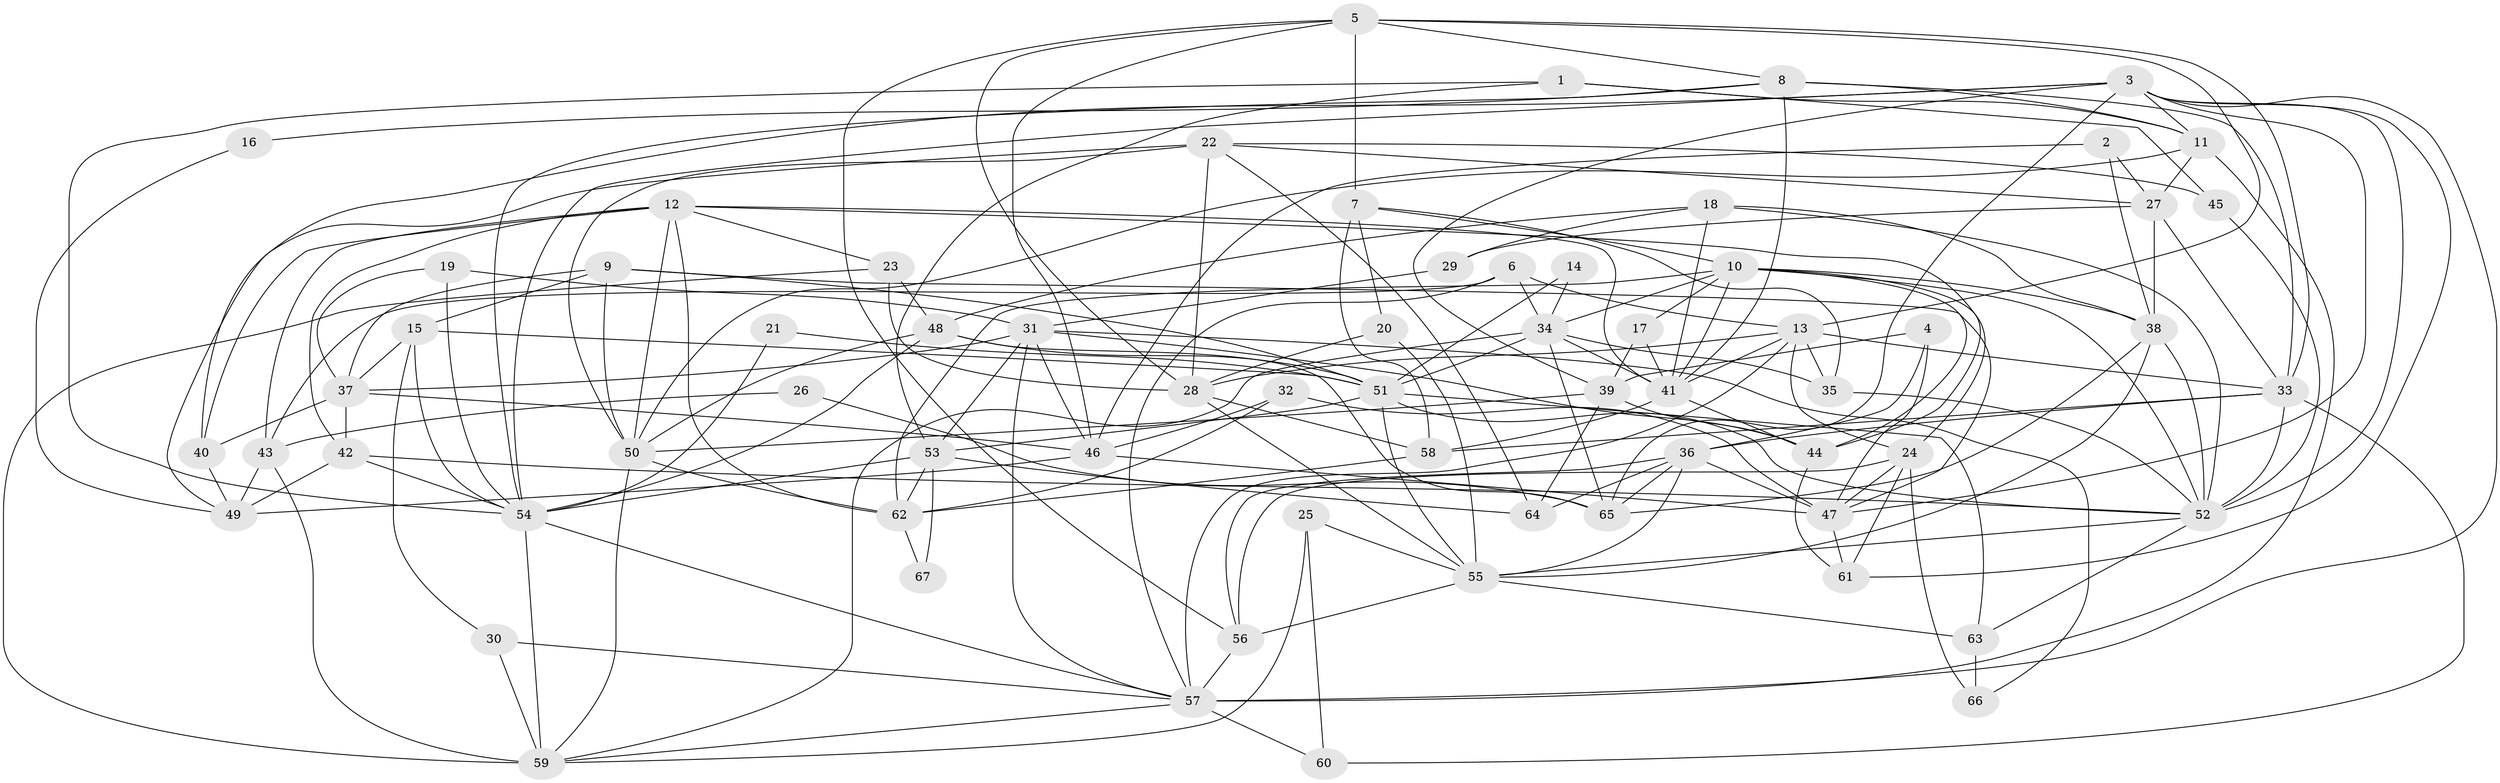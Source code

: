 // original degree distribution, {4: 0.2462686567164179, 2: 0.11940298507462686, 3: 0.30597014925373134, 7: 0.03731343283582089, 6: 0.09701492537313433, 5: 0.1791044776119403, 8: 0.014925373134328358}
// Generated by graph-tools (version 1.1) at 2025/26/03/09/25 03:26:11]
// undirected, 67 vertices, 188 edges
graph export_dot {
graph [start="1"]
  node [color=gray90,style=filled];
  1;
  2;
  3;
  4;
  5;
  6;
  7;
  8;
  9;
  10;
  11;
  12;
  13;
  14;
  15;
  16;
  17;
  18;
  19;
  20;
  21;
  22;
  23;
  24;
  25;
  26;
  27;
  28;
  29;
  30;
  31;
  32;
  33;
  34;
  35;
  36;
  37;
  38;
  39;
  40;
  41;
  42;
  43;
  44;
  45;
  46;
  47;
  48;
  49;
  50;
  51;
  52;
  53;
  54;
  55;
  56;
  57;
  58;
  59;
  60;
  61;
  62;
  63;
  64;
  65;
  66;
  67;
  1 -- 11 [weight=1.0];
  1 -- 45 [weight=1.0];
  1 -- 53 [weight=1.0];
  1 -- 54 [weight=1.0];
  2 -- 27 [weight=1.0];
  2 -- 38 [weight=1.0];
  2 -- 46 [weight=1.0];
  3 -- 11 [weight=1.0];
  3 -- 39 [weight=1.0];
  3 -- 40 [weight=1.0];
  3 -- 47 [weight=1.0];
  3 -- 52 [weight=1.0];
  3 -- 54 [weight=2.0];
  3 -- 57 [weight=1.0];
  3 -- 61 [weight=1.0];
  3 -- 65 [weight=1.0];
  4 -- 36 [weight=1.0];
  4 -- 39 [weight=1.0];
  4 -- 47 [weight=1.0];
  5 -- 7 [weight=1.0];
  5 -- 8 [weight=1.0];
  5 -- 13 [weight=1.0];
  5 -- 28 [weight=1.0];
  5 -- 33 [weight=1.0];
  5 -- 46 [weight=1.0];
  5 -- 56 [weight=1.0];
  6 -- 13 [weight=1.0];
  6 -- 34 [weight=1.0];
  6 -- 43 [weight=1.0];
  6 -- 57 [weight=1.0];
  7 -- 10 [weight=1.0];
  7 -- 20 [weight=1.0];
  7 -- 35 [weight=1.0];
  7 -- 58 [weight=1.0];
  8 -- 11 [weight=2.0];
  8 -- 16 [weight=1.0];
  8 -- 33 [weight=1.0];
  8 -- 41 [weight=1.0];
  8 -- 54 [weight=1.0];
  9 -- 15 [weight=1.0];
  9 -- 37 [weight=1.0];
  9 -- 47 [weight=1.0];
  9 -- 50 [weight=1.0];
  9 -- 51 [weight=1.0];
  10 -- 17 [weight=1.0];
  10 -- 24 [weight=1.0];
  10 -- 34 [weight=1.0];
  10 -- 38 [weight=1.0];
  10 -- 41 [weight=1.0];
  10 -- 44 [weight=1.0];
  10 -- 52 [weight=1.0];
  10 -- 62 [weight=1.0];
  11 -- 27 [weight=1.0];
  11 -- 50 [weight=1.0];
  11 -- 57 [weight=1.0];
  12 -- 23 [weight=1.0];
  12 -- 40 [weight=1.0];
  12 -- 41 [weight=1.0];
  12 -- 42 [weight=1.0];
  12 -- 43 [weight=1.0];
  12 -- 44 [weight=1.0];
  12 -- 50 [weight=1.0];
  12 -- 62 [weight=1.0];
  13 -- 24 [weight=1.0];
  13 -- 28 [weight=1.0];
  13 -- 33 [weight=1.0];
  13 -- 35 [weight=1.0];
  13 -- 41 [weight=1.0];
  13 -- 57 [weight=1.0];
  14 -- 34 [weight=2.0];
  14 -- 51 [weight=1.0];
  15 -- 30 [weight=1.0];
  15 -- 37 [weight=1.0];
  15 -- 51 [weight=1.0];
  15 -- 54 [weight=1.0];
  16 -- 49 [weight=1.0];
  17 -- 39 [weight=1.0];
  17 -- 41 [weight=1.0];
  18 -- 29 [weight=1.0];
  18 -- 38 [weight=1.0];
  18 -- 41 [weight=1.0];
  18 -- 48 [weight=1.0];
  18 -- 52 [weight=2.0];
  19 -- 31 [weight=2.0];
  19 -- 37 [weight=1.0];
  19 -- 54 [weight=1.0];
  20 -- 28 [weight=1.0];
  20 -- 55 [weight=1.0];
  21 -- 51 [weight=1.0];
  21 -- 54 [weight=1.0];
  22 -- 27 [weight=1.0];
  22 -- 28 [weight=2.0];
  22 -- 45 [weight=1.0];
  22 -- 49 [weight=1.0];
  22 -- 50 [weight=1.0];
  22 -- 64 [weight=1.0];
  23 -- 28 [weight=1.0];
  23 -- 48 [weight=1.0];
  23 -- 59 [weight=1.0];
  24 -- 47 [weight=1.0];
  24 -- 56 [weight=1.0];
  24 -- 61 [weight=1.0];
  24 -- 66 [weight=1.0];
  25 -- 55 [weight=1.0];
  25 -- 59 [weight=1.0];
  25 -- 60 [weight=1.0];
  26 -- 43 [weight=1.0];
  26 -- 65 [weight=1.0];
  27 -- 29 [weight=1.0];
  27 -- 33 [weight=1.0];
  27 -- 38 [weight=1.0];
  28 -- 55 [weight=1.0];
  28 -- 58 [weight=1.0];
  29 -- 31 [weight=1.0];
  30 -- 57 [weight=1.0];
  30 -- 59 [weight=1.0];
  31 -- 37 [weight=1.0];
  31 -- 44 [weight=1.0];
  31 -- 46 [weight=1.0];
  31 -- 53 [weight=1.0];
  31 -- 57 [weight=1.0];
  31 -- 66 [weight=1.0];
  32 -- 46 [weight=1.0];
  32 -- 47 [weight=1.0];
  32 -- 62 [weight=1.0];
  33 -- 36 [weight=1.0];
  33 -- 52 [weight=1.0];
  33 -- 58 [weight=1.0];
  33 -- 60 [weight=1.0];
  34 -- 35 [weight=1.0];
  34 -- 41 [weight=1.0];
  34 -- 51 [weight=1.0];
  34 -- 59 [weight=1.0];
  34 -- 65 [weight=2.0];
  35 -- 52 [weight=1.0];
  36 -- 47 [weight=1.0];
  36 -- 55 [weight=1.0];
  36 -- 56 [weight=1.0];
  36 -- 64 [weight=1.0];
  36 -- 65 [weight=1.0];
  37 -- 40 [weight=1.0];
  37 -- 42 [weight=1.0];
  37 -- 46 [weight=1.0];
  38 -- 52 [weight=1.0];
  38 -- 55 [weight=1.0];
  38 -- 65 [weight=1.0];
  39 -- 44 [weight=1.0];
  39 -- 50 [weight=1.0];
  39 -- 64 [weight=1.0];
  40 -- 49 [weight=1.0];
  41 -- 44 [weight=1.0];
  41 -- 58 [weight=1.0];
  42 -- 49 [weight=1.0];
  42 -- 52 [weight=1.0];
  42 -- 54 [weight=1.0];
  43 -- 49 [weight=1.0];
  43 -- 59 [weight=1.0];
  44 -- 61 [weight=1.0];
  45 -- 52 [weight=1.0];
  46 -- 47 [weight=1.0];
  46 -- 49 [weight=1.0];
  47 -- 61 [weight=1.0];
  48 -- 50 [weight=1.0];
  48 -- 51 [weight=1.0];
  48 -- 54 [weight=1.0];
  48 -- 65 [weight=1.0];
  50 -- 59 [weight=1.0];
  50 -- 62 [weight=1.0];
  51 -- 52 [weight=1.0];
  51 -- 53 [weight=1.0];
  51 -- 55 [weight=1.0];
  51 -- 63 [weight=2.0];
  52 -- 55 [weight=1.0];
  52 -- 63 [weight=1.0];
  53 -- 54 [weight=1.0];
  53 -- 62 [weight=2.0];
  53 -- 64 [weight=1.0];
  53 -- 67 [weight=1.0];
  54 -- 57 [weight=1.0];
  54 -- 59 [weight=2.0];
  55 -- 56 [weight=1.0];
  55 -- 63 [weight=1.0];
  56 -- 57 [weight=2.0];
  57 -- 59 [weight=1.0];
  57 -- 60 [weight=1.0];
  58 -- 62 [weight=1.0];
  62 -- 67 [weight=1.0];
  63 -- 66 [weight=1.0];
}
